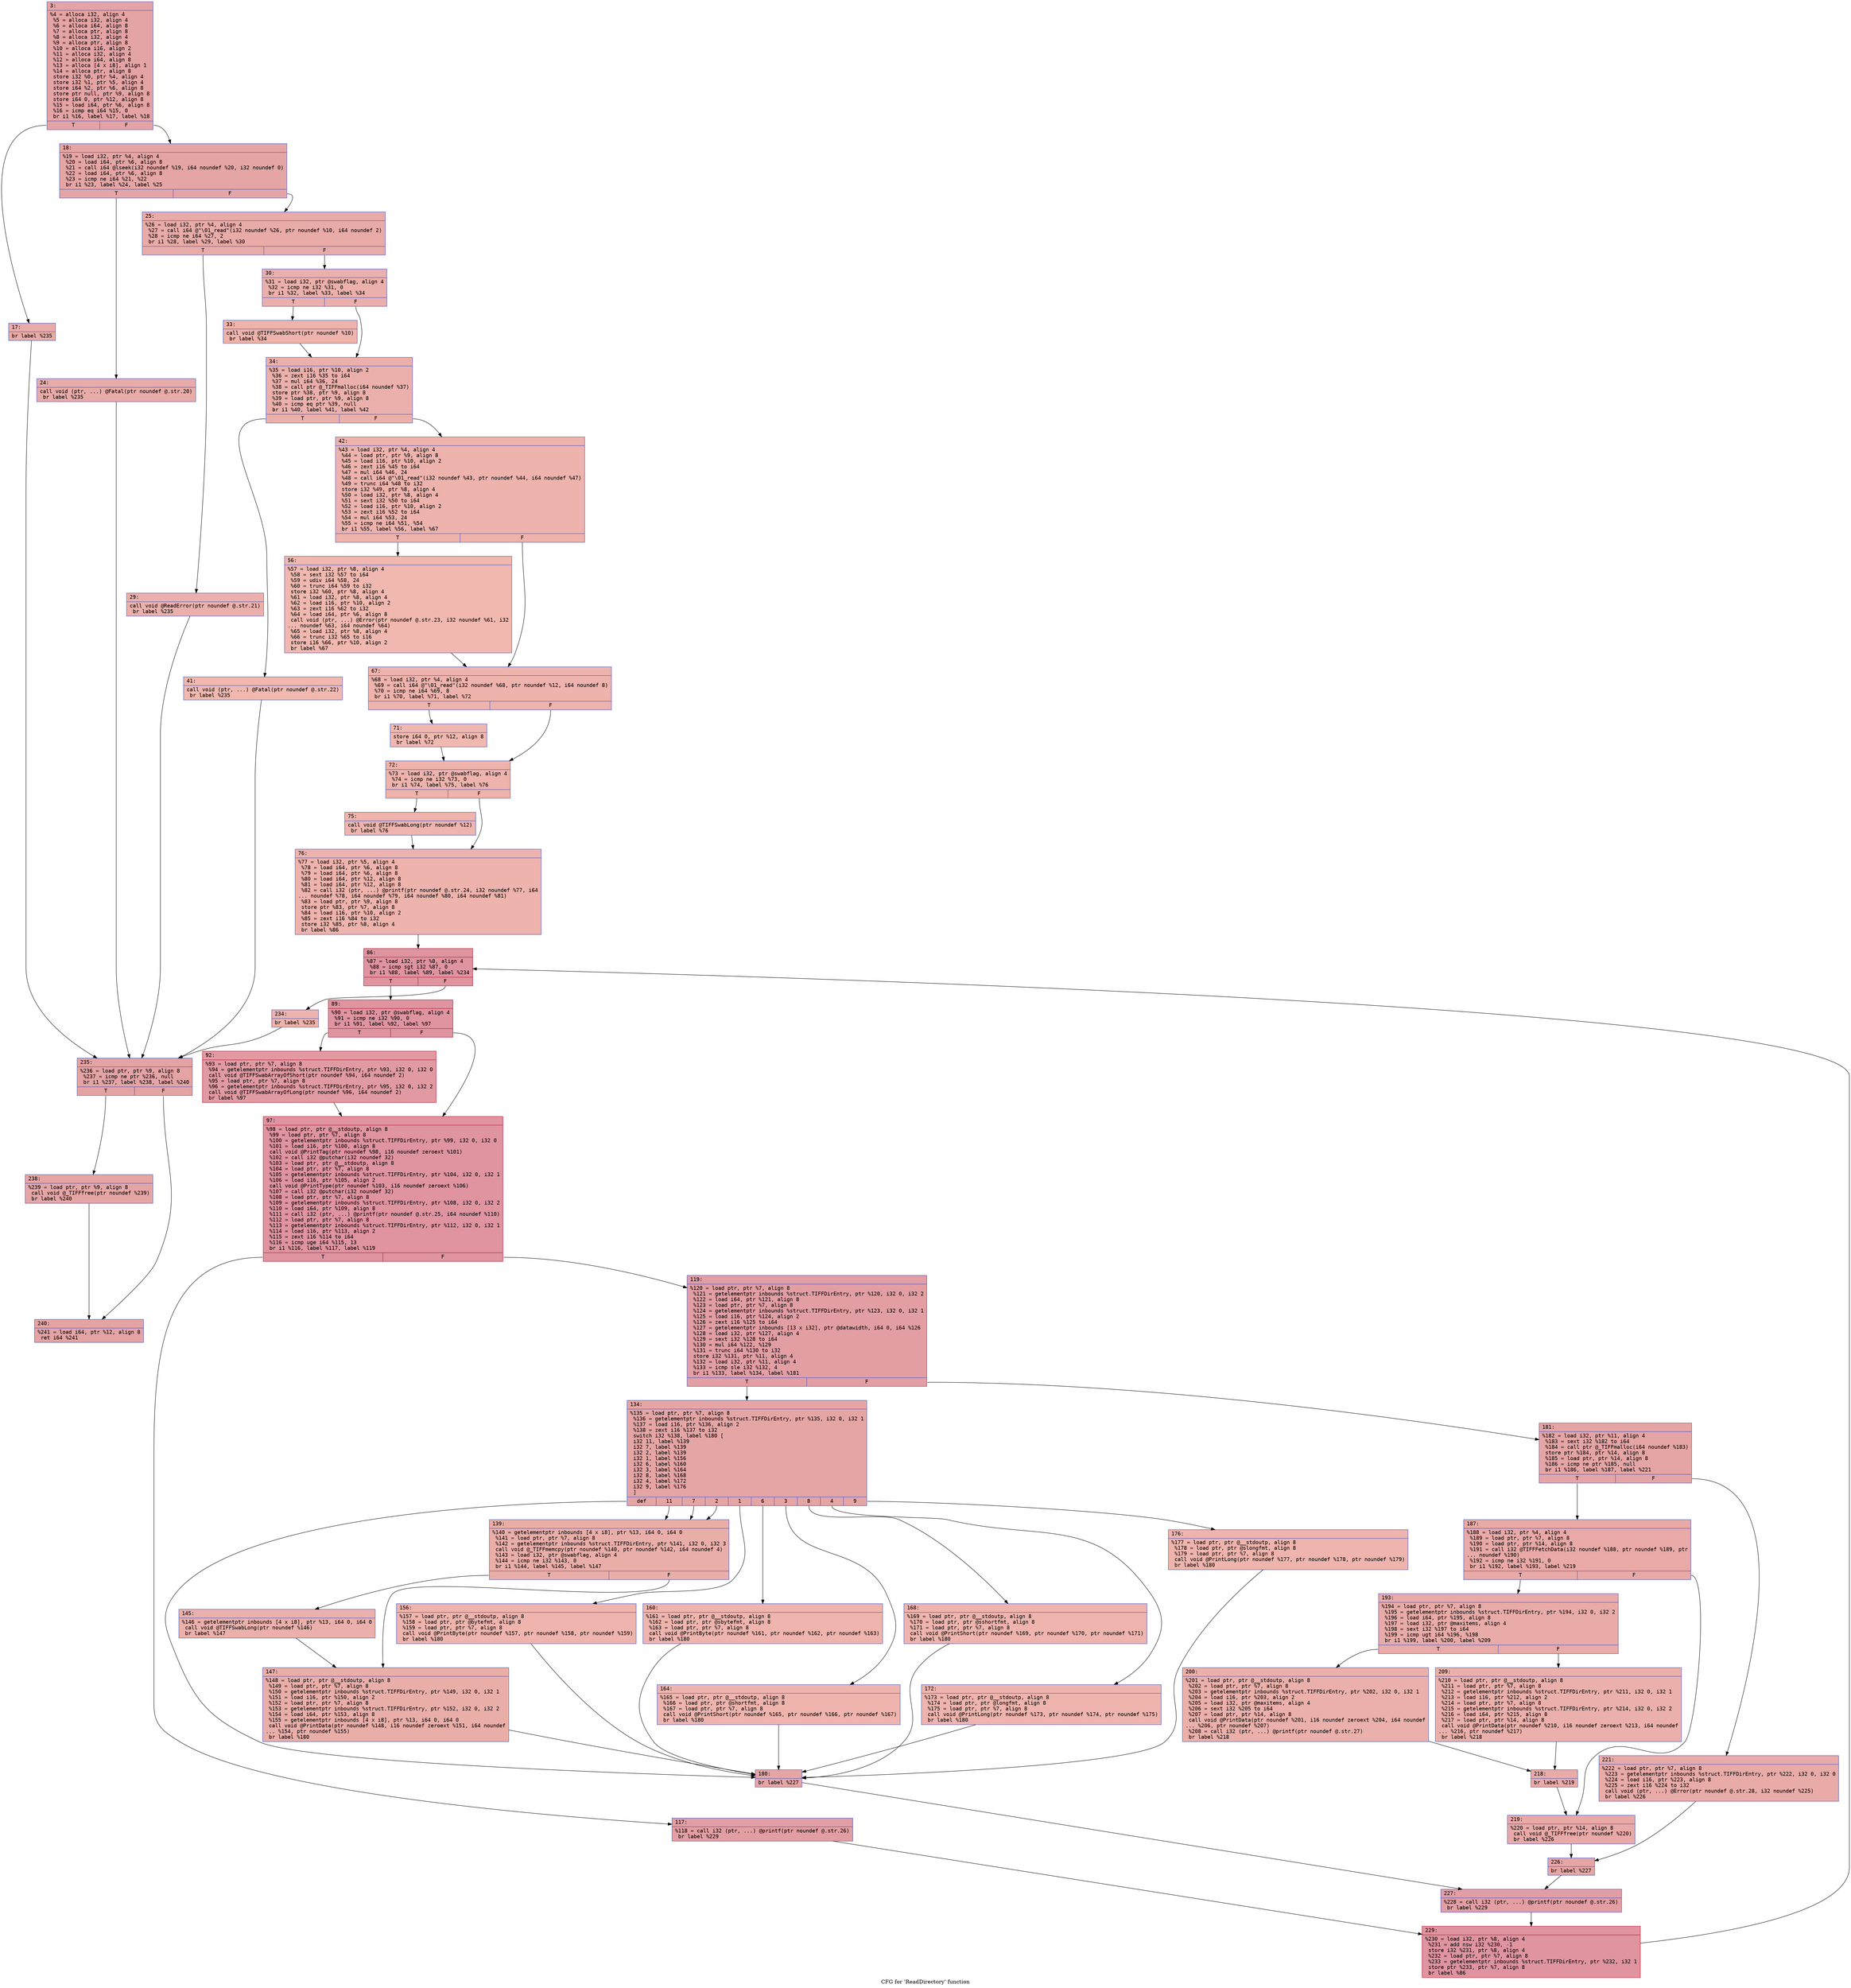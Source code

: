 digraph "CFG for 'ReadDirectory' function" {
	label="CFG for 'ReadDirectory' function";

	Node0x6000001a3250 [shape=record,color="#3d50c3ff", style=filled, fillcolor="#c32e3170" fontname="Courier",label="{3:\l|  %4 = alloca i32, align 4\l  %5 = alloca i32, align 4\l  %6 = alloca i64, align 8\l  %7 = alloca ptr, align 8\l  %8 = alloca i32, align 4\l  %9 = alloca ptr, align 8\l  %10 = alloca i16, align 2\l  %11 = alloca i32, align 4\l  %12 = alloca i64, align 8\l  %13 = alloca [4 x i8], align 1\l  %14 = alloca ptr, align 8\l  store i32 %0, ptr %4, align 4\l  store i32 %1, ptr %5, align 4\l  store i64 %2, ptr %6, align 8\l  store ptr null, ptr %9, align 8\l  store i64 0, ptr %12, align 8\l  %15 = load i64, ptr %6, align 8\l  %16 = icmp eq i64 %15, 0\l  br i1 %16, label %17, label %18\l|{<s0>T|<s1>F}}"];
	Node0x6000001a3250:s0 -> Node0x6000001a32a0[tooltip="3 -> 17\nProbability 37.50%" ];
	Node0x6000001a3250:s1 -> Node0x6000001a32f0[tooltip="3 -> 18\nProbability 62.50%" ];
	Node0x6000001a32a0 [shape=record,color="#3d50c3ff", style=filled, fillcolor="#cc403a70" fontname="Courier",label="{17:\l|  br label %235\l}"];
	Node0x6000001a32a0 -> Node0x6000001bc0f0[tooltip="17 -> 235\nProbability 100.00%" ];
	Node0x6000001a32f0 [shape=record,color="#3d50c3ff", style=filled, fillcolor="#c5333470" fontname="Courier",label="{18:\l|  %19 = load i32, ptr %4, align 4\l  %20 = load i64, ptr %6, align 8\l  %21 = call i64 @lseek(i32 noundef %19, i64 noundef %20, i32 noundef 0)\l  %22 = load i64, ptr %6, align 8\l  %23 = icmp ne i64 %21, %22\l  br i1 %23, label %24, label %25\l|{<s0>T|<s1>F}}"];
	Node0x6000001a32f0:s0 -> Node0x6000001a3340[tooltip="18 -> 24\nProbability 50.00%" ];
	Node0x6000001a32f0:s1 -> Node0x6000001a3390[tooltip="18 -> 25\nProbability 50.00%" ];
	Node0x6000001a3340 [shape=record,color="#3d50c3ff", style=filled, fillcolor="#cc403a70" fontname="Courier",label="{24:\l|  call void (ptr, ...) @Fatal(ptr noundef @.str.20)\l  br label %235\l}"];
	Node0x6000001a3340 -> Node0x6000001bc0f0[tooltip="24 -> 235\nProbability 100.00%" ];
	Node0x6000001a3390 [shape=record,color="#3d50c3ff", style=filled, fillcolor="#cc403a70" fontname="Courier",label="{25:\l|  %26 = load i32, ptr %4, align 4\l  %27 = call i64 @\"\\01_read\"(i32 noundef %26, ptr noundef %10, i64 noundef 2)\l  %28 = icmp ne i64 %27, 2\l  br i1 %28, label %29, label %30\l|{<s0>T|<s1>F}}"];
	Node0x6000001a3390:s0 -> Node0x6000001a33e0[tooltip="25 -> 29\nProbability 50.00%" ];
	Node0x6000001a3390:s1 -> Node0x6000001a3430[tooltip="25 -> 30\nProbability 50.00%" ];
	Node0x6000001a33e0 [shape=record,color="#3d50c3ff", style=filled, fillcolor="#d24b4070" fontname="Courier",label="{29:\l|  call void @ReadError(ptr noundef @.str.21)\l  br label %235\l}"];
	Node0x6000001a33e0 -> Node0x6000001bc0f0[tooltip="29 -> 235\nProbability 100.00%" ];
	Node0x6000001a3430 [shape=record,color="#3d50c3ff", style=filled, fillcolor="#d24b4070" fontname="Courier",label="{30:\l|  %31 = load i32, ptr @swabflag, align 4\l  %32 = icmp ne i32 %31, 0\l  br i1 %32, label %33, label %34\l|{<s0>T|<s1>F}}"];
	Node0x6000001a3430:s0 -> Node0x6000001a3480[tooltip="30 -> 33\nProbability 62.50%" ];
	Node0x6000001a3430:s1 -> Node0x6000001a34d0[tooltip="30 -> 34\nProbability 37.50%" ];
	Node0x6000001a3480 [shape=record,color="#3d50c3ff", style=filled, fillcolor="#d6524470" fontname="Courier",label="{33:\l|  call void @TIFFSwabShort(ptr noundef %10)\l  br label %34\l}"];
	Node0x6000001a3480 -> Node0x6000001a34d0[tooltip="33 -> 34\nProbability 100.00%" ];
	Node0x6000001a34d0 [shape=record,color="#3d50c3ff", style=filled, fillcolor="#d24b4070" fontname="Courier",label="{34:\l|  %35 = load i16, ptr %10, align 2\l  %36 = zext i16 %35 to i64\l  %37 = mul i64 %36, 24\l  %38 = call ptr @_TIFFmalloc(i64 noundef %37)\l  store ptr %38, ptr %9, align 8\l  %39 = load ptr, ptr %9, align 8\l  %40 = icmp eq ptr %39, null\l  br i1 %40, label %41, label %42\l|{<s0>T|<s1>F}}"];
	Node0x6000001a34d0:s0 -> Node0x6000001a3520[tooltip="34 -> 41\nProbability 37.50%" ];
	Node0x6000001a34d0:s1 -> Node0x6000001a3570[tooltip="34 -> 42\nProbability 62.50%" ];
	Node0x6000001a3520 [shape=record,color="#3d50c3ff", style=filled, fillcolor="#dc5d4a70" fontname="Courier",label="{41:\l|  call void (ptr, ...) @Fatal(ptr noundef @.str.22)\l  br label %235\l}"];
	Node0x6000001a3520 -> Node0x6000001bc0f0[tooltip="41 -> 235\nProbability 100.00%" ];
	Node0x6000001a3570 [shape=record,color="#3d50c3ff", style=filled, fillcolor="#d6524470" fontname="Courier",label="{42:\l|  %43 = load i32, ptr %4, align 4\l  %44 = load ptr, ptr %9, align 8\l  %45 = load i16, ptr %10, align 2\l  %46 = zext i16 %45 to i64\l  %47 = mul i64 %46, 24\l  %48 = call i64 @\"\\01_read\"(i32 noundef %43, ptr noundef %44, i64 noundef %47)\l  %49 = trunc i64 %48 to i32\l  store i32 %49, ptr %8, align 4\l  %50 = load i32, ptr %8, align 4\l  %51 = sext i32 %50 to i64\l  %52 = load i16, ptr %10, align 2\l  %53 = zext i16 %52 to i64\l  %54 = mul i64 %53, 24\l  %55 = icmp ne i64 %51, %54\l  br i1 %55, label %56, label %67\l|{<s0>T|<s1>F}}"];
	Node0x6000001a3570:s0 -> Node0x6000001a35c0[tooltip="42 -> 56\nProbability 50.00%" ];
	Node0x6000001a3570:s1 -> Node0x6000001a3610[tooltip="42 -> 67\nProbability 50.00%" ];
	Node0x6000001a35c0 [shape=record,color="#3d50c3ff", style=filled, fillcolor="#dc5d4a70" fontname="Courier",label="{56:\l|  %57 = load i32, ptr %8, align 4\l  %58 = sext i32 %57 to i64\l  %59 = udiv i64 %58, 24\l  %60 = trunc i64 %59 to i32\l  store i32 %60, ptr %8, align 4\l  %61 = load i32, ptr %8, align 4\l  %62 = load i16, ptr %10, align 2\l  %63 = zext i16 %62 to i32\l  %64 = load i64, ptr %6, align 8\l  call void (ptr, ...) @Error(ptr noundef @.str.23, i32 noundef %61, i32\l... noundef %63, i64 noundef %64)\l  %65 = load i32, ptr %8, align 4\l  %66 = trunc i32 %65 to i16\l  store i16 %66, ptr %10, align 2\l  br label %67\l}"];
	Node0x6000001a35c0 -> Node0x6000001a3610[tooltip="56 -> 67\nProbability 100.00%" ];
	Node0x6000001a3610 [shape=record,color="#3d50c3ff", style=filled, fillcolor="#d6524470" fontname="Courier",label="{67:\l|  %68 = load i32, ptr %4, align 4\l  %69 = call i64 @\"\\01_read\"(i32 noundef %68, ptr noundef %12, i64 noundef 8)\l  %70 = icmp ne i64 %69, 8\l  br i1 %70, label %71, label %72\l|{<s0>T|<s1>F}}"];
	Node0x6000001a3610:s0 -> Node0x6000001a3660[tooltip="67 -> 71\nProbability 50.00%" ];
	Node0x6000001a3610:s1 -> Node0x6000001a36b0[tooltip="67 -> 72\nProbability 50.00%" ];
	Node0x6000001a3660 [shape=record,color="#3d50c3ff", style=filled, fillcolor="#dc5d4a70" fontname="Courier",label="{71:\l|  store i64 0, ptr %12, align 8\l  br label %72\l}"];
	Node0x6000001a3660 -> Node0x6000001a36b0[tooltip="71 -> 72\nProbability 100.00%" ];
	Node0x6000001a36b0 [shape=record,color="#3d50c3ff", style=filled, fillcolor="#d6524470" fontname="Courier",label="{72:\l|  %73 = load i32, ptr @swabflag, align 4\l  %74 = icmp ne i32 %73, 0\l  br i1 %74, label %75, label %76\l|{<s0>T|<s1>F}}"];
	Node0x6000001a36b0:s0 -> Node0x6000001a3700[tooltip="72 -> 75\nProbability 62.50%" ];
	Node0x6000001a36b0:s1 -> Node0x6000001a3750[tooltip="72 -> 76\nProbability 37.50%" ];
	Node0x6000001a3700 [shape=record,color="#3d50c3ff", style=filled, fillcolor="#d8564670" fontname="Courier",label="{75:\l|  call void @TIFFSwabLong(ptr noundef %12)\l  br label %76\l}"];
	Node0x6000001a3700 -> Node0x6000001a3750[tooltip="75 -> 76\nProbability 100.00%" ];
	Node0x6000001a3750 [shape=record,color="#3d50c3ff", style=filled, fillcolor="#d6524470" fontname="Courier",label="{76:\l|  %77 = load i32, ptr %5, align 4\l  %78 = load i64, ptr %6, align 8\l  %79 = load i64, ptr %6, align 8\l  %80 = load i64, ptr %12, align 8\l  %81 = load i64, ptr %12, align 8\l  %82 = call i32 (ptr, ...) @printf(ptr noundef @.str.24, i32 noundef %77, i64\l... noundef %78, i64 noundef %79, i64 noundef %80, i64 noundef %81)\l  %83 = load ptr, ptr %9, align 8\l  store ptr %83, ptr %7, align 8\l  %84 = load i16, ptr %10, align 2\l  %85 = zext i16 %84 to i32\l  store i32 %85, ptr %8, align 4\l  br label %86\l}"];
	Node0x6000001a3750 -> Node0x6000001a37a0[tooltip="76 -> 86\nProbability 100.00%" ];
	Node0x6000001a37a0 [shape=record,color="#b70d28ff", style=filled, fillcolor="#b70d2870" fontname="Courier",label="{86:\l|  %87 = load i32, ptr %8, align 4\l  %88 = icmp sgt i32 %87, 0\l  br i1 %88, label %89, label %234\l|{<s0>T|<s1>F}}"];
	Node0x6000001a37a0:s0 -> Node0x6000001a37f0[tooltip="86 -> 89\nProbability 96.88%" ];
	Node0x6000001a37a0:s1 -> Node0x6000001bc0a0[tooltip="86 -> 234\nProbability 3.12%" ];
	Node0x6000001a37f0 [shape=record,color="#b70d28ff", style=filled, fillcolor="#b70d2870" fontname="Courier",label="{89:\l|  %90 = load i32, ptr @swabflag, align 4\l  %91 = icmp ne i32 %90, 0\l  br i1 %91, label %92, label %97\l|{<s0>T|<s1>F}}"];
	Node0x6000001a37f0:s0 -> Node0x6000001a3840[tooltip="89 -> 92\nProbability 62.50%" ];
	Node0x6000001a37f0:s1 -> Node0x6000001a3890[tooltip="89 -> 97\nProbability 37.50%" ];
	Node0x6000001a3840 [shape=record,color="#b70d28ff", style=filled, fillcolor="#bb1b2c70" fontname="Courier",label="{92:\l|  %93 = load ptr, ptr %7, align 8\l  %94 = getelementptr inbounds %struct.TIFFDirEntry, ptr %93, i32 0, i32 0\l  call void @TIFFSwabArrayOfShort(ptr noundef %94, i64 noundef 2)\l  %95 = load ptr, ptr %7, align 8\l  %96 = getelementptr inbounds %struct.TIFFDirEntry, ptr %95, i32 0, i32 2\l  call void @TIFFSwabArrayOfLong(ptr noundef %96, i64 noundef 2)\l  br label %97\l}"];
	Node0x6000001a3840 -> Node0x6000001a3890[tooltip="92 -> 97\nProbability 100.00%" ];
	Node0x6000001a3890 [shape=record,color="#b70d28ff", style=filled, fillcolor="#b70d2870" fontname="Courier",label="{97:\l|  %98 = load ptr, ptr @__stdoutp, align 8\l  %99 = load ptr, ptr %7, align 8\l  %100 = getelementptr inbounds %struct.TIFFDirEntry, ptr %99, i32 0, i32 0\l  %101 = load i16, ptr %100, align 8\l  call void @PrintTag(ptr noundef %98, i16 noundef zeroext %101)\l  %102 = call i32 @putchar(i32 noundef 32)\l  %103 = load ptr, ptr @__stdoutp, align 8\l  %104 = load ptr, ptr %7, align 8\l  %105 = getelementptr inbounds %struct.TIFFDirEntry, ptr %104, i32 0, i32 1\l  %106 = load i16, ptr %105, align 2\l  call void @PrintType(ptr noundef %103, i16 noundef zeroext %106)\l  %107 = call i32 @putchar(i32 noundef 32)\l  %108 = load ptr, ptr %7, align 8\l  %109 = getelementptr inbounds %struct.TIFFDirEntry, ptr %108, i32 0, i32 2\l  %110 = load i64, ptr %109, align 8\l  %111 = call i32 (ptr, ...) @printf(ptr noundef @.str.25, i64 noundef %110)\l  %112 = load ptr, ptr %7, align 8\l  %113 = getelementptr inbounds %struct.TIFFDirEntry, ptr %112, i32 0, i32 1\l  %114 = load i16, ptr %113, align 2\l  %115 = zext i16 %114 to i64\l  %116 = icmp uge i64 %115, 13\l  br i1 %116, label %117, label %119\l|{<s0>T|<s1>F}}"];
	Node0x6000001a3890:s0 -> Node0x6000001a38e0[tooltip="97 -> 117\nProbability 50.00%" ];
	Node0x6000001a3890:s1 -> Node0x6000001a3930[tooltip="97 -> 119\nProbability 50.00%" ];
	Node0x6000001a38e0 [shape=record,color="#3d50c3ff", style=filled, fillcolor="#be242e70" fontname="Courier",label="{117:\l|  %118 = call i32 (ptr, ...) @printf(ptr noundef @.str.26)\l  br label %229\l}"];
	Node0x6000001a38e0 -> Node0x6000001bc050[tooltip="117 -> 229\nProbability 100.00%" ];
	Node0x6000001a3930 [shape=record,color="#3d50c3ff", style=filled, fillcolor="#be242e70" fontname="Courier",label="{119:\l|  %120 = load ptr, ptr %7, align 8\l  %121 = getelementptr inbounds %struct.TIFFDirEntry, ptr %120, i32 0, i32 2\l  %122 = load i64, ptr %121, align 8\l  %123 = load ptr, ptr %7, align 8\l  %124 = getelementptr inbounds %struct.TIFFDirEntry, ptr %123, i32 0, i32 1\l  %125 = load i16, ptr %124, align 2\l  %126 = zext i16 %125 to i64\l  %127 = getelementptr inbounds [13 x i32], ptr @datawidth, i64 0, i64 %126\l  %128 = load i32, ptr %127, align 4\l  %129 = sext i32 %128 to i64\l  %130 = mul i64 %122, %129\l  %131 = trunc i64 %130 to i32\l  store i32 %131, ptr %11, align 4\l  %132 = load i32, ptr %11, align 4\l  %133 = icmp sle i32 %132, 4\l  br i1 %133, label %134, label %181\l|{<s0>T|<s1>F}}"];
	Node0x6000001a3930:s0 -> Node0x6000001a3980[tooltip="119 -> 134\nProbability 50.00%" ];
	Node0x6000001a3930:s1 -> Node0x6000001a3cf0[tooltip="119 -> 181\nProbability 50.00%" ];
	Node0x6000001a3980 [shape=record,color="#3d50c3ff", style=filled, fillcolor="#c5333470" fontname="Courier",label="{134:\l|  %135 = load ptr, ptr %7, align 8\l  %136 = getelementptr inbounds %struct.TIFFDirEntry, ptr %135, i32 0, i32 1\l  %137 = load i16, ptr %136, align 2\l  %138 = zext i16 %137 to i32\l  switch i32 %138, label %180 [\l    i32 11, label %139\l    i32 7, label %139\l    i32 2, label %139\l    i32 1, label %156\l    i32 6, label %160\l    i32 3, label %164\l    i32 8, label %168\l    i32 4, label %172\l    i32 9, label %176\l  ]\l|{<s0>def|<s1>11|<s2>7|<s3>2|<s4>1|<s5>6|<s6>3|<s7>8|<s8>4|<s9>9}}"];
	Node0x6000001a3980:s0 -> Node0x6000001a3ca0[tooltip="134 -> 180\nProbability 10.00%" ];
	Node0x6000001a3980:s1 -> Node0x6000001a39d0[tooltip="134 -> 139\nProbability 30.00%" ];
	Node0x6000001a3980:s2 -> Node0x6000001a39d0[tooltip="134 -> 139\nProbability 30.00%" ];
	Node0x6000001a3980:s3 -> Node0x6000001a39d0[tooltip="134 -> 139\nProbability 30.00%" ];
	Node0x6000001a3980:s4 -> Node0x6000001a3ac0[tooltip="134 -> 156\nProbability 10.00%" ];
	Node0x6000001a3980:s5 -> Node0x6000001a3b10[tooltip="134 -> 160\nProbability 10.00%" ];
	Node0x6000001a3980:s6 -> Node0x6000001a3b60[tooltip="134 -> 164\nProbability 10.00%" ];
	Node0x6000001a3980:s7 -> Node0x6000001a3bb0[tooltip="134 -> 168\nProbability 10.00%" ];
	Node0x6000001a3980:s8 -> Node0x6000001a3c00[tooltip="134 -> 172\nProbability 10.00%" ];
	Node0x6000001a3980:s9 -> Node0x6000001a3c50[tooltip="134 -> 176\nProbability 10.00%" ];
	Node0x6000001a39d0 [shape=record,color="#3d50c3ff", style=filled, fillcolor="#d0473d70" fontname="Courier",label="{139:\l|  %140 = getelementptr inbounds [4 x i8], ptr %13, i64 0, i64 0\l  %141 = load ptr, ptr %7, align 8\l  %142 = getelementptr inbounds %struct.TIFFDirEntry, ptr %141, i32 0, i32 3\l  call void @_TIFFmemcpy(ptr noundef %140, ptr noundef %142, i64 noundef 4)\l  %143 = load i32, ptr @swabflag, align 4\l  %144 = icmp ne i32 %143, 0\l  br i1 %144, label %145, label %147\l|{<s0>T|<s1>F}}"];
	Node0x6000001a39d0:s0 -> Node0x6000001a3a20[tooltip="139 -> 145\nProbability 62.50%" ];
	Node0x6000001a39d0:s1 -> Node0x6000001a3a70[tooltip="139 -> 147\nProbability 37.50%" ];
	Node0x6000001a3a20 [shape=record,color="#3d50c3ff", style=filled, fillcolor="#d24b4070" fontname="Courier",label="{145:\l|  %146 = getelementptr inbounds [4 x i8], ptr %13, i64 0, i64 0\l  call void @TIFFSwabLong(ptr noundef %146)\l  br label %147\l}"];
	Node0x6000001a3a20 -> Node0x6000001a3a70[tooltip="145 -> 147\nProbability 100.00%" ];
	Node0x6000001a3a70 [shape=record,color="#3d50c3ff", style=filled, fillcolor="#d0473d70" fontname="Courier",label="{147:\l|  %148 = load ptr, ptr @__stdoutp, align 8\l  %149 = load ptr, ptr %7, align 8\l  %150 = getelementptr inbounds %struct.TIFFDirEntry, ptr %149, i32 0, i32 1\l  %151 = load i16, ptr %150, align 2\l  %152 = load ptr, ptr %7, align 8\l  %153 = getelementptr inbounds %struct.TIFFDirEntry, ptr %152, i32 0, i32 2\l  %154 = load i64, ptr %153, align 8\l  %155 = getelementptr inbounds [4 x i8], ptr %13, i64 0, i64 0\l  call void @PrintData(ptr noundef %148, i16 noundef zeroext %151, i64 noundef\l... %154, ptr noundef %155)\l  br label %180\l}"];
	Node0x6000001a3a70 -> Node0x6000001a3ca0[tooltip="147 -> 180\nProbability 100.00%" ];
	Node0x6000001a3ac0 [shape=record,color="#3d50c3ff", style=filled, fillcolor="#d8564670" fontname="Courier",label="{156:\l|  %157 = load ptr, ptr @__stdoutp, align 8\l  %158 = load ptr, ptr @bytefmt, align 8\l  %159 = load ptr, ptr %7, align 8\l  call void @PrintByte(ptr noundef %157, ptr noundef %158, ptr noundef %159)\l  br label %180\l}"];
	Node0x6000001a3ac0 -> Node0x6000001a3ca0[tooltip="156 -> 180\nProbability 100.00%" ];
	Node0x6000001a3b10 [shape=record,color="#3d50c3ff", style=filled, fillcolor="#d8564670" fontname="Courier",label="{160:\l|  %161 = load ptr, ptr @__stdoutp, align 8\l  %162 = load ptr, ptr @sbytefmt, align 8\l  %163 = load ptr, ptr %7, align 8\l  call void @PrintByte(ptr noundef %161, ptr noundef %162, ptr noundef %163)\l  br label %180\l}"];
	Node0x6000001a3b10 -> Node0x6000001a3ca0[tooltip="160 -> 180\nProbability 100.00%" ];
	Node0x6000001a3b60 [shape=record,color="#3d50c3ff", style=filled, fillcolor="#d8564670" fontname="Courier",label="{164:\l|  %165 = load ptr, ptr @__stdoutp, align 8\l  %166 = load ptr, ptr @shortfmt, align 8\l  %167 = load ptr, ptr %7, align 8\l  call void @PrintShort(ptr noundef %165, ptr noundef %166, ptr noundef %167)\l  br label %180\l}"];
	Node0x6000001a3b60 -> Node0x6000001a3ca0[tooltip="164 -> 180\nProbability 100.00%" ];
	Node0x6000001a3bb0 [shape=record,color="#3d50c3ff", style=filled, fillcolor="#d8564670" fontname="Courier",label="{168:\l|  %169 = load ptr, ptr @__stdoutp, align 8\l  %170 = load ptr, ptr @sshortfmt, align 8\l  %171 = load ptr, ptr %7, align 8\l  call void @PrintShort(ptr noundef %169, ptr noundef %170, ptr noundef %171)\l  br label %180\l}"];
	Node0x6000001a3bb0 -> Node0x6000001a3ca0[tooltip="168 -> 180\nProbability 100.00%" ];
	Node0x6000001a3c00 [shape=record,color="#3d50c3ff", style=filled, fillcolor="#d8564670" fontname="Courier",label="{172:\l|  %173 = load ptr, ptr @__stdoutp, align 8\l  %174 = load ptr, ptr @longfmt, align 8\l  %175 = load ptr, ptr %7, align 8\l  call void @PrintLong(ptr noundef %173, ptr noundef %174, ptr noundef %175)\l  br label %180\l}"];
	Node0x6000001a3c00 -> Node0x6000001a3ca0[tooltip="172 -> 180\nProbability 100.00%" ];
	Node0x6000001a3c50 [shape=record,color="#3d50c3ff", style=filled, fillcolor="#d8564670" fontname="Courier",label="{176:\l|  %177 = load ptr, ptr @__stdoutp, align 8\l  %178 = load ptr, ptr @slongfmt, align 8\l  %179 = load ptr, ptr %7, align 8\l  call void @PrintLong(ptr noundef %177, ptr noundef %178, ptr noundef %179)\l  br label %180\l}"];
	Node0x6000001a3c50 -> Node0x6000001a3ca0[tooltip="176 -> 180\nProbability 100.00%" ];
	Node0x6000001a3ca0 [shape=record,color="#3d50c3ff", style=filled, fillcolor="#c5333470" fontname="Courier",label="{180:\l|  br label %227\l}"];
	Node0x6000001a3ca0 -> Node0x6000001bc000[tooltip="180 -> 227\nProbability 100.00%" ];
	Node0x6000001a3cf0 [shape=record,color="#3d50c3ff", style=filled, fillcolor="#c5333470" fontname="Courier",label="{181:\l|  %182 = load i32, ptr %11, align 4\l  %183 = sext i32 %182 to i64\l  %184 = call ptr @_TIFFmalloc(i64 noundef %183)\l  store ptr %184, ptr %14, align 8\l  %185 = load ptr, ptr %14, align 8\l  %186 = icmp ne ptr %185, null\l  br i1 %186, label %187, label %221\l|{<s0>T|<s1>F}}"];
	Node0x6000001a3cf0:s0 -> Node0x6000001a3d40[tooltip="181 -> 187\nProbability 62.50%" ];
	Node0x6000001a3cf0:s1 -> Node0x6000001a3f20[tooltip="181 -> 221\nProbability 37.50%" ];
	Node0x6000001a3d40 [shape=record,color="#3d50c3ff", style=filled, fillcolor="#ca3b3770" fontname="Courier",label="{187:\l|  %188 = load i32, ptr %4, align 4\l  %189 = load ptr, ptr %7, align 8\l  %190 = load ptr, ptr %14, align 8\l  %191 = call i32 @TIFFFetchData(i32 noundef %188, ptr noundef %189, ptr\l... noundef %190)\l  %192 = icmp ne i32 %191, 0\l  br i1 %192, label %193, label %219\l|{<s0>T|<s1>F}}"];
	Node0x6000001a3d40:s0 -> Node0x6000001a3d90[tooltip="187 -> 193\nProbability 62.50%" ];
	Node0x6000001a3d40:s1 -> Node0x6000001a3ed0[tooltip="187 -> 219\nProbability 37.50%" ];
	Node0x6000001a3d90 [shape=record,color="#3d50c3ff", style=filled, fillcolor="#cc403a70" fontname="Courier",label="{193:\l|  %194 = load ptr, ptr %7, align 8\l  %195 = getelementptr inbounds %struct.TIFFDirEntry, ptr %194, i32 0, i32 2\l  %196 = load i64, ptr %195, align 8\l  %197 = load i32, ptr @maxitems, align 4\l  %198 = sext i32 %197 to i64\l  %199 = icmp ugt i64 %196, %198\l  br i1 %199, label %200, label %209\l|{<s0>T|<s1>F}}"];
	Node0x6000001a3d90:s0 -> Node0x6000001a3de0[tooltip="193 -> 200\nProbability 50.00%" ];
	Node0x6000001a3d90:s1 -> Node0x6000001a3e30[tooltip="193 -> 209\nProbability 50.00%" ];
	Node0x6000001a3de0 [shape=record,color="#3d50c3ff", style=filled, fillcolor="#d24b4070" fontname="Courier",label="{200:\l|  %201 = load ptr, ptr @__stdoutp, align 8\l  %202 = load ptr, ptr %7, align 8\l  %203 = getelementptr inbounds %struct.TIFFDirEntry, ptr %202, i32 0, i32 1\l  %204 = load i16, ptr %203, align 2\l  %205 = load i32, ptr @maxitems, align 4\l  %206 = sext i32 %205 to i64\l  %207 = load ptr, ptr %14, align 8\l  call void @PrintData(ptr noundef %201, i16 noundef zeroext %204, i64 noundef\l... %206, ptr noundef %207)\l  %208 = call i32 (ptr, ...) @printf(ptr noundef @.str.27)\l  br label %218\l}"];
	Node0x6000001a3de0 -> Node0x6000001a3e80[tooltip="200 -> 218\nProbability 100.00%" ];
	Node0x6000001a3e30 [shape=record,color="#3d50c3ff", style=filled, fillcolor="#d24b4070" fontname="Courier",label="{209:\l|  %210 = load ptr, ptr @__stdoutp, align 8\l  %211 = load ptr, ptr %7, align 8\l  %212 = getelementptr inbounds %struct.TIFFDirEntry, ptr %211, i32 0, i32 1\l  %213 = load i16, ptr %212, align 2\l  %214 = load ptr, ptr %7, align 8\l  %215 = getelementptr inbounds %struct.TIFFDirEntry, ptr %214, i32 0, i32 2\l  %216 = load i64, ptr %215, align 8\l  %217 = load ptr, ptr %14, align 8\l  call void @PrintData(ptr noundef %210, i16 noundef zeroext %213, i64 noundef\l... %216, ptr noundef %217)\l  br label %218\l}"];
	Node0x6000001a3e30 -> Node0x6000001a3e80[tooltip="209 -> 218\nProbability 100.00%" ];
	Node0x6000001a3e80 [shape=record,color="#3d50c3ff", style=filled, fillcolor="#cc403a70" fontname="Courier",label="{218:\l|  br label %219\l}"];
	Node0x6000001a3e80 -> Node0x6000001a3ed0[tooltip="218 -> 219\nProbability 100.00%" ];
	Node0x6000001a3ed0 [shape=record,color="#3d50c3ff", style=filled, fillcolor="#ca3b3770" fontname="Courier",label="{219:\l|  %220 = load ptr, ptr %14, align 8\l  call void @_TIFFfree(ptr noundef %220)\l  br label %226\l}"];
	Node0x6000001a3ed0 -> Node0x6000001a3f70[tooltip="219 -> 226\nProbability 100.00%" ];
	Node0x6000001a3f20 [shape=record,color="#3d50c3ff", style=filled, fillcolor="#cc403a70" fontname="Courier",label="{221:\l|  %222 = load ptr, ptr %7, align 8\l  %223 = getelementptr inbounds %struct.TIFFDirEntry, ptr %222, i32 0, i32 0\l  %224 = load i16, ptr %223, align 8\l  %225 = zext i16 %224 to i32\l  call void (ptr, ...) @Error(ptr noundef @.str.28, i32 noundef %225)\l  br label %226\l}"];
	Node0x6000001a3f20 -> Node0x6000001a3f70[tooltip="221 -> 226\nProbability 100.00%" ];
	Node0x6000001a3f70 [shape=record,color="#3d50c3ff", style=filled, fillcolor="#c5333470" fontname="Courier",label="{226:\l|  br label %227\l}"];
	Node0x6000001a3f70 -> Node0x6000001bc000[tooltip="226 -> 227\nProbability 100.00%" ];
	Node0x6000001bc000 [shape=record,color="#3d50c3ff", style=filled, fillcolor="#be242e70" fontname="Courier",label="{227:\l|  %228 = call i32 (ptr, ...) @printf(ptr noundef @.str.26)\l  br label %229\l}"];
	Node0x6000001bc000 -> Node0x6000001bc050[tooltip="227 -> 229\nProbability 100.00%" ];
	Node0x6000001bc050 [shape=record,color="#b70d28ff", style=filled, fillcolor="#b70d2870" fontname="Courier",label="{229:\l|  %230 = load i32, ptr %8, align 4\l  %231 = add nsw i32 %230, -1\l  store i32 %231, ptr %8, align 4\l  %232 = load ptr, ptr %7, align 8\l  %233 = getelementptr inbounds %struct.TIFFDirEntry, ptr %232, i32 1\l  store ptr %233, ptr %7, align 8\l  br label %86\l}"];
	Node0x6000001bc050 -> Node0x6000001a37a0[tooltip="229 -> 86\nProbability 100.00%" ];
	Node0x6000001bc0a0 [shape=record,color="#3d50c3ff", style=filled, fillcolor="#d6524470" fontname="Courier",label="{234:\l|  br label %235\l}"];
	Node0x6000001bc0a0 -> Node0x6000001bc0f0[tooltip="234 -> 235\nProbability 100.00%" ];
	Node0x6000001bc0f0 [shape=record,color="#3d50c3ff", style=filled, fillcolor="#c32e3170" fontname="Courier",label="{235:\l|  %236 = load ptr, ptr %9, align 8\l  %237 = icmp ne ptr %236, null\l  br i1 %237, label %238, label %240\l|{<s0>T|<s1>F}}"];
	Node0x6000001bc0f0:s0 -> Node0x6000001bc140[tooltip="235 -> 238\nProbability 62.50%" ];
	Node0x6000001bc0f0:s1 -> Node0x6000001bc190[tooltip="235 -> 240\nProbability 37.50%" ];
	Node0x6000001bc140 [shape=record,color="#3d50c3ff", style=filled, fillcolor="#c5333470" fontname="Courier",label="{238:\l|  %239 = load ptr, ptr %9, align 8\l  call void @_TIFFfree(ptr noundef %239)\l  br label %240\l}"];
	Node0x6000001bc140 -> Node0x6000001bc190[tooltip="238 -> 240\nProbability 100.00%" ];
	Node0x6000001bc190 [shape=record,color="#3d50c3ff", style=filled, fillcolor="#c32e3170" fontname="Courier",label="{240:\l|  %241 = load i64, ptr %12, align 8\l  ret i64 %241\l}"];
}
